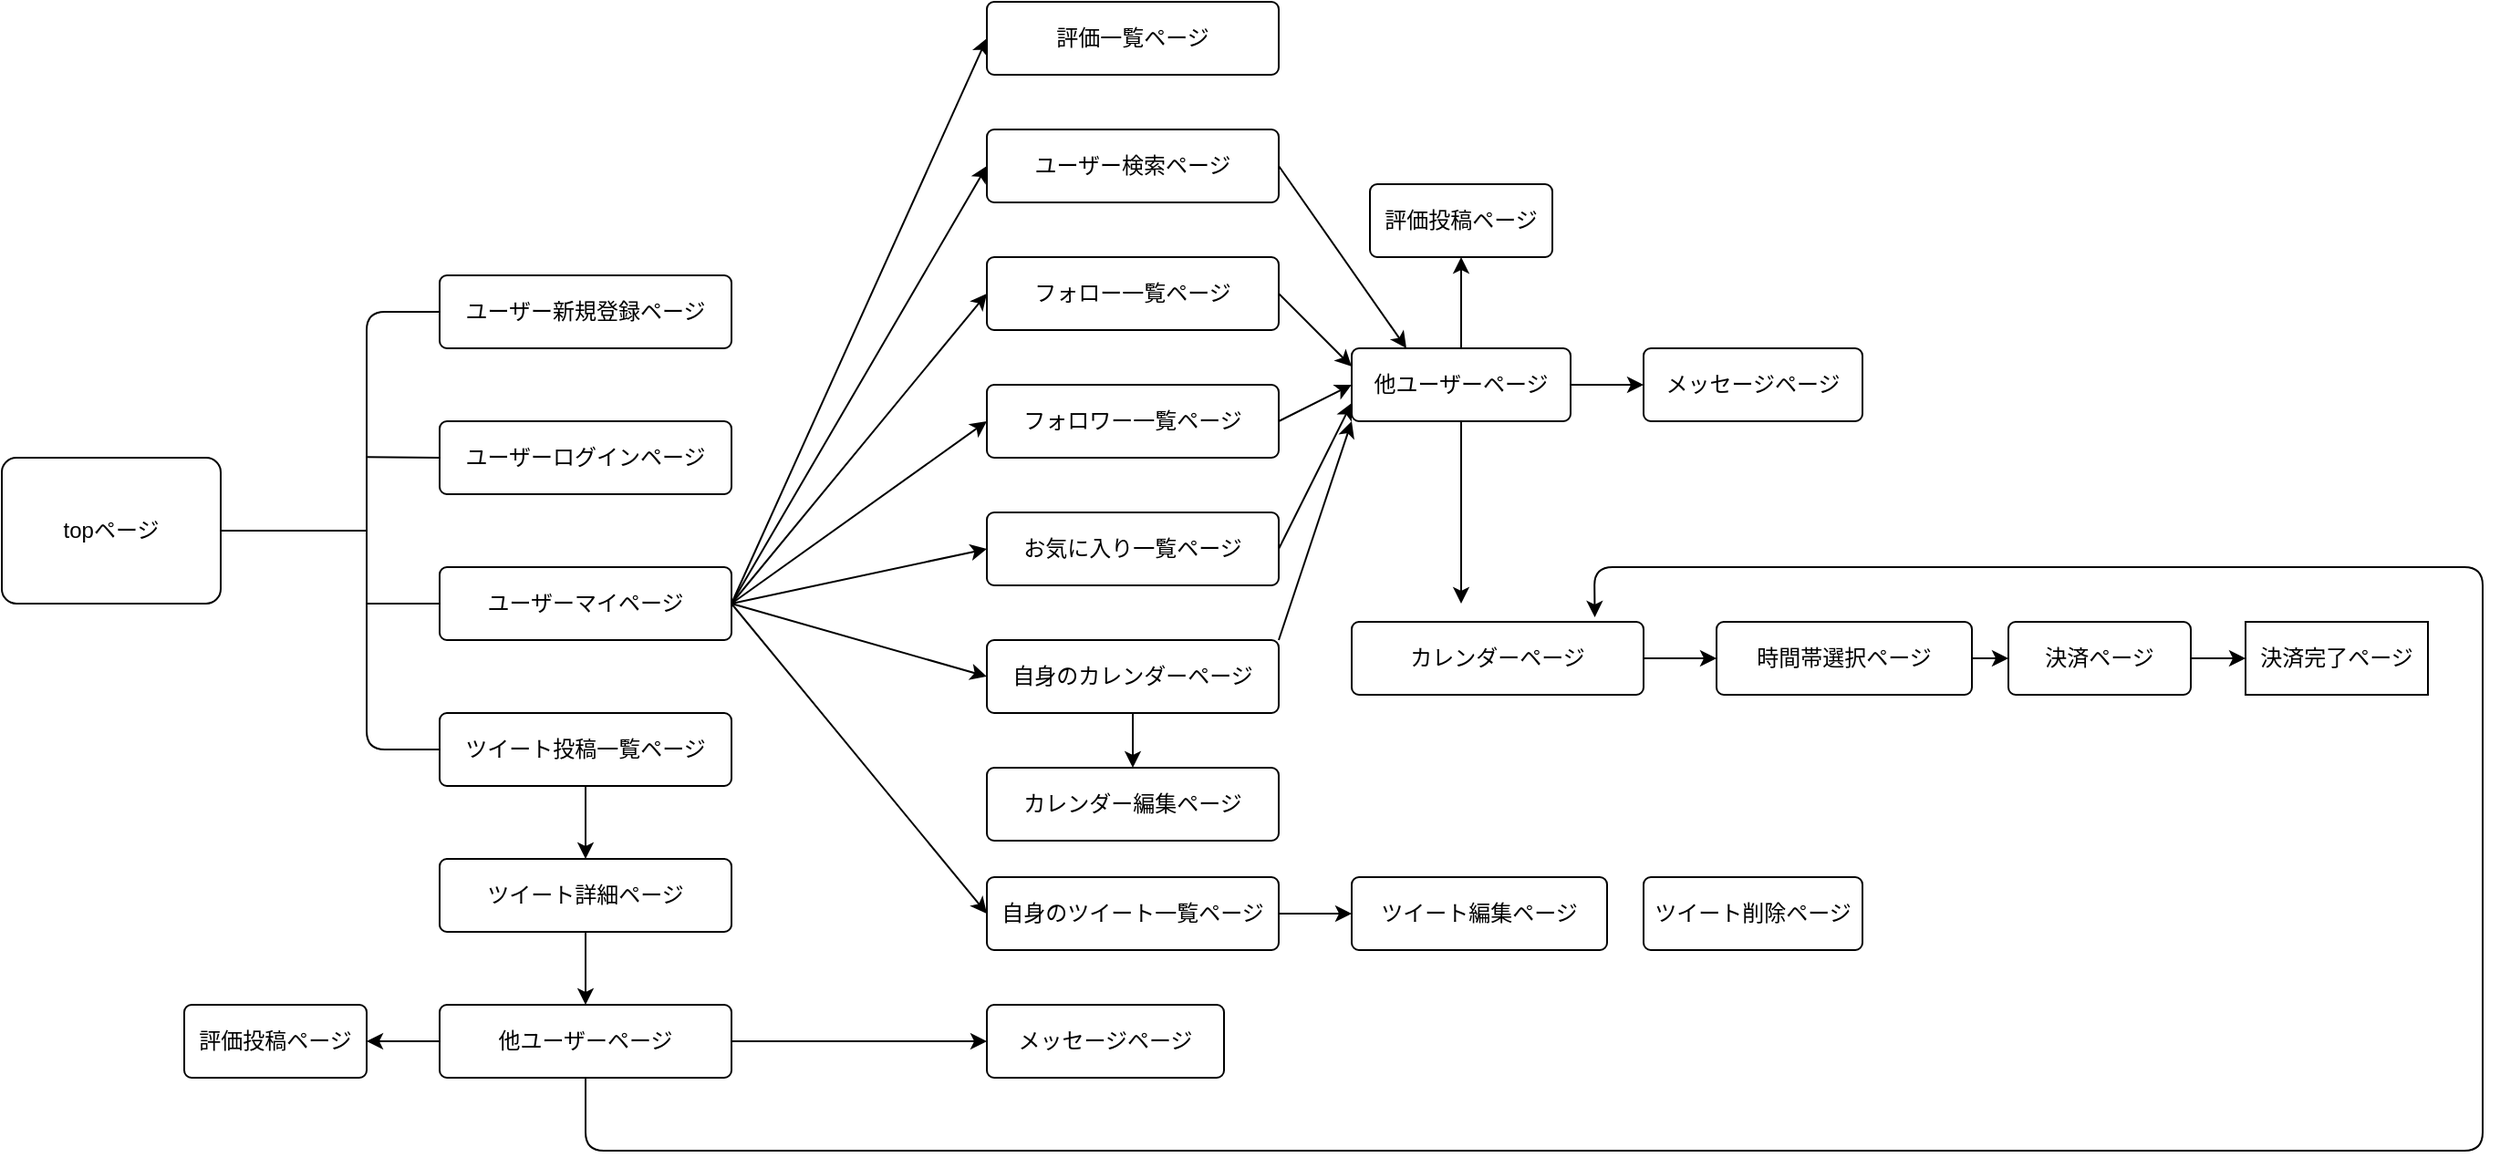 <mxfile>
    <diagram id="vdQFRoUV35YEWN3wIfhz" name="ページ1">
        <mxGraphModel dx="1436" dy="1164" grid="1" gridSize="10" guides="1" tooltips="1" connect="1" arrows="1" fold="1" page="1" pageScale="1" pageWidth="827" pageHeight="1169" math="0" shadow="0">
            <root>
                <mxCell id="0"/>
                <mxCell id="1" parent="0"/>
                <mxCell id="17" style="edgeStyle=none;html=1;exitX=0;exitY=0.5;exitDx=0;exitDy=0;strokeColor=default;endArrow=none;endFill=0;" parent="1" source="2" edge="1">
                    <mxGeometry relative="1" as="geometry">
                        <mxPoint x="200" y="259.667" as="targetPoint"/>
                    </mxGeometry>
                </mxCell>
                <mxCell id="2" value="ユーザーログインページ" style="rounded=1;arcSize=10;whiteSpace=wrap;html=1;align=center;" parent="1" vertex="1">
                    <mxGeometry x="240" y="240" width="160" height="40" as="geometry"/>
                </mxCell>
                <mxCell id="9" style="edgeStyle=none;html=1;exitX=1;exitY=0.5;exitDx=0;exitDy=0;entryX=0;entryY=0.5;entryDx=0;entryDy=0;endArrow=none;endFill=0;strokeColor=none;" parent="1" source="3" target="7" edge="1">
                    <mxGeometry relative="1" as="geometry">
                        <Array as="points"/>
                    </mxGeometry>
                </mxCell>
                <mxCell id="54" style="edgeStyle=none;html=1;exitX=1;exitY=0.5;exitDx=0;exitDy=0;endArrow=none;endFill=0;" edge="1" parent="1" source="3">
                    <mxGeometry relative="1" as="geometry">
                        <mxPoint x="200" y="300" as="targetPoint"/>
                    </mxGeometry>
                </mxCell>
                <mxCell id="3" value="topページ" style="rounded=1;arcSize=10;whiteSpace=wrap;html=1;align=center;" parent="1" vertex="1">
                    <mxGeometry y="260" width="120" height="80" as="geometry"/>
                </mxCell>
                <mxCell id="16" style="edgeStyle=none;html=1;exitX=0;exitY=0.5;exitDx=0;exitDy=0;strokeColor=default;endArrow=none;endFill=0;" parent="1" source="5" edge="1">
                    <mxGeometry relative="1" as="geometry">
                        <mxPoint x="200" y="340" as="targetPoint"/>
                    </mxGeometry>
                </mxCell>
                <mxCell id="24" style="edgeStyle=none;html=1;entryX=0;entryY=0.5;entryDx=0;entryDy=0;strokeColor=default;endArrow=classic;endFill=1;" parent="1" target="22" edge="1">
                    <mxGeometry relative="1" as="geometry">
                        <mxPoint x="400" y="340" as="sourcePoint"/>
                        <Array as="points"/>
                    </mxGeometry>
                </mxCell>
                <mxCell id="38" style="edgeStyle=none;html=1;exitX=1;exitY=0.5;exitDx=0;exitDy=0;entryX=0;entryY=0.5;entryDx=0;entryDy=0;" edge="1" parent="1" source="5" target="51">
                    <mxGeometry relative="1" as="geometry">
                        <mxPoint x="480" y="440" as="targetPoint"/>
                    </mxGeometry>
                </mxCell>
                <mxCell id="62" style="edgeStyle=none;html=1;entryX=0;entryY=0.5;entryDx=0;entryDy=0;endArrow=classic;endFill=1;exitX=1;exitY=0.5;exitDx=0;exitDy=0;" edge="1" parent="1" source="5" target="61">
                    <mxGeometry relative="1" as="geometry">
                        <mxPoint x="400" y="320" as="sourcePoint"/>
                    </mxGeometry>
                </mxCell>
                <mxCell id="68" style="edgeStyle=none;html=1;exitX=1;exitY=0.5;exitDx=0;exitDy=0;entryX=0;entryY=0.5;entryDx=0;entryDy=0;endArrow=classic;endFill=1;" edge="1" parent="1" source="5" target="67">
                    <mxGeometry relative="1" as="geometry"/>
                </mxCell>
                <mxCell id="75" style="edgeStyle=none;html=1;exitX=1;exitY=0.5;exitDx=0;exitDy=0;entryX=0;entryY=0.5;entryDx=0;entryDy=0;endArrow=classic;endFill=1;" edge="1" parent="1" source="5" target="73">
                    <mxGeometry relative="1" as="geometry"/>
                </mxCell>
                <mxCell id="83" style="edgeStyle=none;html=1;exitX=1;exitY=0.5;exitDx=0;exitDy=0;entryX=0;entryY=0.5;entryDx=0;entryDy=0;endArrow=classic;endFill=1;" edge="1" parent="1" source="5" target="20">
                    <mxGeometry relative="1" as="geometry"/>
                </mxCell>
                <mxCell id="84" style="edgeStyle=none;html=1;exitX=1;exitY=0.5;exitDx=0;exitDy=0;entryX=0;entryY=0.5;entryDx=0;entryDy=0;endArrow=classic;endFill=1;" edge="1" parent="1" source="5" target="23">
                    <mxGeometry relative="1" as="geometry"/>
                </mxCell>
                <mxCell id="5" value="ユーザーマイページ" style="rounded=1;arcSize=10;whiteSpace=wrap;html=1;align=center;" parent="1" vertex="1">
                    <mxGeometry x="240" y="320" width="160" height="40" as="geometry"/>
                </mxCell>
                <mxCell id="19" style="edgeStyle=none;html=1;strokeColor=default;endArrow=none;endFill=0;exitX=0;exitY=0.5;exitDx=0;exitDy=0;" parent="1" source="6" edge="1">
                    <mxGeometry relative="1" as="geometry">
                        <mxPoint x="200" y="320" as="targetPoint"/>
                        <Array as="points">
                            <mxPoint x="200" y="420"/>
                        </Array>
                    </mxGeometry>
                </mxCell>
                <mxCell id="44" value="" style="edgeStyle=none;html=1;" edge="1" parent="1" source="6" target="8">
                    <mxGeometry relative="1" as="geometry"/>
                </mxCell>
                <mxCell id="6" value="ツイート投稿一覧ページ" style="rounded=1;arcSize=10;whiteSpace=wrap;html=1;align=center;" parent="1" vertex="1">
                    <mxGeometry x="240" y="400" width="160" height="40" as="geometry"/>
                </mxCell>
                <mxCell id="18" style="edgeStyle=none;html=1;strokeColor=default;endArrow=none;endFill=0;exitX=0;exitY=0.5;exitDx=0;exitDy=0;" parent="1" source="7" edge="1">
                    <mxGeometry relative="1" as="geometry">
                        <mxPoint x="200" y="320" as="targetPoint"/>
                        <Array as="points">
                            <mxPoint x="200" y="180"/>
                        </Array>
                    </mxGeometry>
                </mxCell>
                <mxCell id="7" value="ユーザー新規登録ページ" style="rounded=1;arcSize=10;whiteSpace=wrap;html=1;align=center;" parent="1" vertex="1">
                    <mxGeometry x="240" y="160" width="160" height="40" as="geometry"/>
                </mxCell>
                <mxCell id="45" style="edgeStyle=none;html=1;exitX=0.5;exitY=1;exitDx=0;exitDy=0;entryX=0.5;entryY=0;entryDx=0;entryDy=0;" edge="1" parent="1" source="8" target="41">
                    <mxGeometry relative="1" as="geometry"/>
                </mxCell>
                <mxCell id="8" value="ツイート詳細ページ" style="rounded=1;arcSize=10;whiteSpace=wrap;html=1;align=center;" parent="1" vertex="1">
                    <mxGeometry x="240" y="480" width="160" height="40" as="geometry"/>
                </mxCell>
                <mxCell id="48" style="edgeStyle=none;html=1;exitX=1;exitY=0.5;exitDx=0;exitDy=0;entryX=0;entryY=0.25;entryDx=0;entryDy=0;" edge="1" parent="1" source="20" target="46">
                    <mxGeometry relative="1" as="geometry"/>
                </mxCell>
                <mxCell id="20" value="フォロー一覧ページ" style="rounded=1;arcSize=10;whiteSpace=wrap;html=1;align=center;" parent="1" vertex="1">
                    <mxGeometry x="540" y="150" width="160" height="40" as="geometry"/>
                </mxCell>
                <mxCell id="49" style="edgeStyle=none;html=1;exitX=1;exitY=0.5;exitDx=0;exitDy=0;entryX=0;entryY=0.5;entryDx=0;entryDy=0;" edge="1" parent="1" source="22" target="46">
                    <mxGeometry relative="1" as="geometry"/>
                </mxCell>
                <mxCell id="22" value="フォロワー一覧ページ" style="rounded=1;arcSize=10;whiteSpace=wrap;html=1;align=center;" parent="1" vertex="1">
                    <mxGeometry x="540" y="220" width="160" height="40" as="geometry"/>
                </mxCell>
                <mxCell id="82" style="edgeStyle=none;html=1;exitX=1;exitY=0.5;exitDx=0;exitDy=0;endArrow=classic;endFill=1;entryX=0;entryY=0.75;entryDx=0;entryDy=0;" edge="1" parent="1" source="23" target="46">
                    <mxGeometry relative="1" as="geometry">
                        <mxPoint x="730" y="260" as="targetPoint"/>
                    </mxGeometry>
                </mxCell>
                <mxCell id="23" value="お気に入り一覧ページ" style="rounded=1;arcSize=10;whiteSpace=wrap;html=1;align=center;" parent="1" vertex="1">
                    <mxGeometry x="540" y="290" width="160" height="40" as="geometry"/>
                </mxCell>
                <mxCell id="27" style="edgeStyle=none;html=1;exitX=1;exitY=0.5;exitDx=0;exitDy=0;entryX=1;entryY=0.25;entryDx=0;entryDy=0;strokeColor=default;endArrow=none;endFill=0;" parent="1" source="5" target="5" edge="1">
                    <mxGeometry relative="1" as="geometry"/>
                </mxCell>
                <mxCell id="35" style="edgeStyle=none;html=1;exitX=1;exitY=0.5;exitDx=0;exitDy=0;entryX=0;entryY=0.5;entryDx=0;entryDy=0;" edge="1" parent="1" source="28" target="30">
                    <mxGeometry relative="1" as="geometry"/>
                </mxCell>
                <mxCell id="28" value="カレンダーページ" style="rounded=1;arcSize=10;whiteSpace=wrap;html=1;align=center;" parent="1" vertex="1">
                    <mxGeometry x="740" y="350" width="160" height="40" as="geometry"/>
                </mxCell>
                <mxCell id="36" style="edgeStyle=none;html=1;exitX=1;exitY=0.5;exitDx=0;exitDy=0;entryX=0;entryY=0.5;entryDx=0;entryDy=0;" edge="1" parent="1" source="30" target="31">
                    <mxGeometry relative="1" as="geometry"/>
                </mxCell>
                <mxCell id="30" value="時間帯選択ページ" style="rounded=1;arcSize=10;whiteSpace=wrap;html=1;align=center;" parent="1" vertex="1">
                    <mxGeometry x="940" y="350" width="140" height="40" as="geometry"/>
                </mxCell>
                <mxCell id="56" style="edgeStyle=none;html=1;exitX=1;exitY=0.5;exitDx=0;exitDy=0;entryX=0;entryY=0.5;entryDx=0;entryDy=0;endArrow=classic;endFill=1;" edge="1" parent="1" source="31" target="32">
                    <mxGeometry relative="1" as="geometry"/>
                </mxCell>
                <mxCell id="31" value="決済ページ" style="rounded=1;arcSize=10;whiteSpace=wrap;html=1;align=center;fontSize=12;" parent="1" vertex="1">
                    <mxGeometry x="1100" y="350" width="100" height="40" as="geometry"/>
                </mxCell>
                <mxCell id="32" value="決済完了ページ" style="whiteSpace=wrap;html=1;align=center;fontSize=12;" parent="1" vertex="1">
                    <mxGeometry x="1230" y="350" width="100" height="40" as="geometry"/>
                </mxCell>
                <mxCell id="39" value="メッセージページ" style="rounded=1;arcSize=10;whiteSpace=wrap;html=1;align=center;" vertex="1" parent="1">
                    <mxGeometry x="540" y="560" width="130" height="40" as="geometry"/>
                </mxCell>
                <mxCell id="42" style="edgeStyle=none;html=1;exitX=1;exitY=0.5;exitDx=0;exitDy=0;entryX=0;entryY=0.5;entryDx=0;entryDy=0;" edge="1" parent="1" source="41" target="39">
                    <mxGeometry relative="1" as="geometry"/>
                </mxCell>
                <mxCell id="65" style="edgeStyle=none;html=1;exitX=0.5;exitY=1;exitDx=0;exitDy=0;endArrow=classic;endFill=1;entryX=0.833;entryY=-0.063;entryDx=0;entryDy=0;entryPerimeter=0;" edge="1" parent="1" source="41" target="28">
                    <mxGeometry relative="1" as="geometry">
                        <mxPoint x="880" y="320" as="targetPoint"/>
                        <Array as="points">
                            <mxPoint x="320" y="640"/>
                            <mxPoint x="1160" y="640"/>
                            <mxPoint x="1360" y="640"/>
                            <mxPoint x="1360" y="320"/>
                            <mxPoint x="950" y="320"/>
                            <mxPoint x="873" y="320"/>
                        </Array>
                    </mxGeometry>
                </mxCell>
                <mxCell id="79" style="edgeStyle=none;html=1;exitX=0;exitY=0.5;exitDx=0;exitDy=0;entryX=1;entryY=0.5;entryDx=0;entryDy=0;endArrow=classic;endFill=1;" edge="1" parent="1" source="41" target="77">
                    <mxGeometry relative="1" as="geometry"/>
                </mxCell>
                <mxCell id="41" value="他ユーザーページ" style="rounded=1;arcSize=10;whiteSpace=wrap;html=1;align=center;" vertex="1" parent="1">
                    <mxGeometry x="240" y="560" width="160" height="40" as="geometry"/>
                </mxCell>
                <mxCell id="50" style="edgeStyle=none;html=1;exitX=1;exitY=0.5;exitDx=0;exitDy=0;entryX=0;entryY=0.5;entryDx=0;entryDy=0;" edge="1" parent="1" source="46" target="47">
                    <mxGeometry relative="1" as="geometry"/>
                </mxCell>
                <mxCell id="64" style="edgeStyle=none;html=1;exitX=0.5;exitY=1;exitDx=0;exitDy=0;endArrow=classic;endFill=1;" edge="1" parent="1" source="46">
                    <mxGeometry relative="1" as="geometry">
                        <mxPoint x="800" y="340" as="targetPoint"/>
                    </mxGeometry>
                </mxCell>
                <mxCell id="80" style="edgeStyle=none;html=1;exitX=0.5;exitY=0;exitDx=0;exitDy=0;entryX=0.5;entryY=1;entryDx=0;entryDy=0;endArrow=classic;endFill=1;" edge="1" parent="1" source="46" target="78">
                    <mxGeometry relative="1" as="geometry"/>
                </mxCell>
                <mxCell id="46" value="他ユーザーページ" style="rounded=1;arcSize=10;whiteSpace=wrap;html=1;align=center;" vertex="1" parent="1">
                    <mxGeometry x="740" y="200" width="120" height="40" as="geometry"/>
                </mxCell>
                <mxCell id="47" value="メッセージページ" style="rounded=1;arcSize=10;whiteSpace=wrap;html=1;align=center;" vertex="1" parent="1">
                    <mxGeometry x="900" y="200" width="120" height="40" as="geometry"/>
                </mxCell>
                <mxCell id="53" style="edgeStyle=none;html=1;exitX=1;exitY=0.5;exitDx=0;exitDy=0;entryX=0;entryY=0.5;entryDx=0;entryDy=0;" edge="1" parent="1" source="51" target="52">
                    <mxGeometry relative="1" as="geometry"/>
                </mxCell>
                <mxCell id="51" value="自身のツイート一覧ページ" style="rounded=1;arcSize=10;whiteSpace=wrap;html=1;align=center;" vertex="1" parent="1">
                    <mxGeometry x="540" y="490" width="160" height="40" as="geometry"/>
                </mxCell>
                <mxCell id="52" value="ツイート編集ページ" style="rounded=1;arcSize=10;whiteSpace=wrap;html=1;align=center;" vertex="1" parent="1">
                    <mxGeometry x="740" y="490" width="140" height="40" as="geometry"/>
                </mxCell>
                <mxCell id="58" value="ツイート削除ページ" style="rounded=1;arcSize=10;whiteSpace=wrap;html=1;align=center;" vertex="1" parent="1">
                    <mxGeometry x="900" y="490" width="120" height="40" as="geometry"/>
                </mxCell>
                <mxCell id="63" style="edgeStyle=none;html=1;exitX=1;exitY=0.5;exitDx=0;exitDy=0;entryX=0.25;entryY=0;entryDx=0;entryDy=0;endArrow=classic;endFill=1;" edge="1" parent="1" source="61" target="46">
                    <mxGeometry relative="1" as="geometry"/>
                </mxCell>
                <mxCell id="61" value="ユーザー検索ページ" style="rounded=1;arcSize=10;whiteSpace=wrap;html=1;align=center;" vertex="1" parent="1">
                    <mxGeometry x="540" y="80" width="160" height="40" as="geometry"/>
                </mxCell>
                <mxCell id="67" value="評価一覧ページ" style="rounded=1;arcSize=10;whiteSpace=wrap;html=1;align=center;" vertex="1" parent="1">
                    <mxGeometry x="540" y="10" width="160" height="40" as="geometry"/>
                </mxCell>
                <mxCell id="76" style="edgeStyle=none;html=1;exitX=0.5;exitY=1;exitDx=0;exitDy=0;entryX=0.5;entryY=0;entryDx=0;entryDy=0;endArrow=classic;endFill=1;" edge="1" parent="1" source="73" target="74">
                    <mxGeometry relative="1" as="geometry"/>
                </mxCell>
                <mxCell id="85" style="edgeStyle=none;html=1;exitX=1;exitY=0;exitDx=0;exitDy=0;entryX=0;entryY=1;entryDx=0;entryDy=0;endArrow=classic;endFill=1;" edge="1" parent="1" source="73" target="46">
                    <mxGeometry relative="1" as="geometry"/>
                </mxCell>
                <mxCell id="73" value="自身のカレンダーページ" style="rounded=1;arcSize=10;whiteSpace=wrap;html=1;align=center;" vertex="1" parent="1">
                    <mxGeometry x="540" y="360" width="160" height="40" as="geometry"/>
                </mxCell>
                <mxCell id="74" value="カレンダー編集ページ" style="rounded=1;arcSize=10;whiteSpace=wrap;html=1;align=center;" vertex="1" parent="1">
                    <mxGeometry x="540" y="430" width="160" height="40" as="geometry"/>
                </mxCell>
                <mxCell id="77" value="評価投稿ページ" style="rounded=1;arcSize=10;whiteSpace=wrap;html=1;align=center;" vertex="1" parent="1">
                    <mxGeometry x="100" y="560" width="100" height="40" as="geometry"/>
                </mxCell>
                <mxCell id="78" value="評価投稿ページ" style="rounded=1;arcSize=10;whiteSpace=wrap;html=1;align=center;" vertex="1" parent="1">
                    <mxGeometry x="750" y="110" width="100" height="40" as="geometry"/>
                </mxCell>
            </root>
        </mxGraphModel>
    </diagram>
</mxfile>